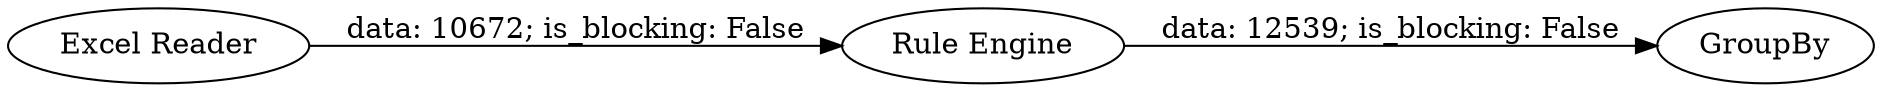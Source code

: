 digraph {
	"-142255048812392745_1" [label="Excel Reader"]
	"-142255048812392745_2" [label="Rule Engine"]
	"-142255048812392745_3" [label=GroupBy]
	"-142255048812392745_1" -> "-142255048812392745_2" [label="data: 10672; is_blocking: False"]
	"-142255048812392745_2" -> "-142255048812392745_3" [label="data: 12539; is_blocking: False"]
	rankdir=LR
}
